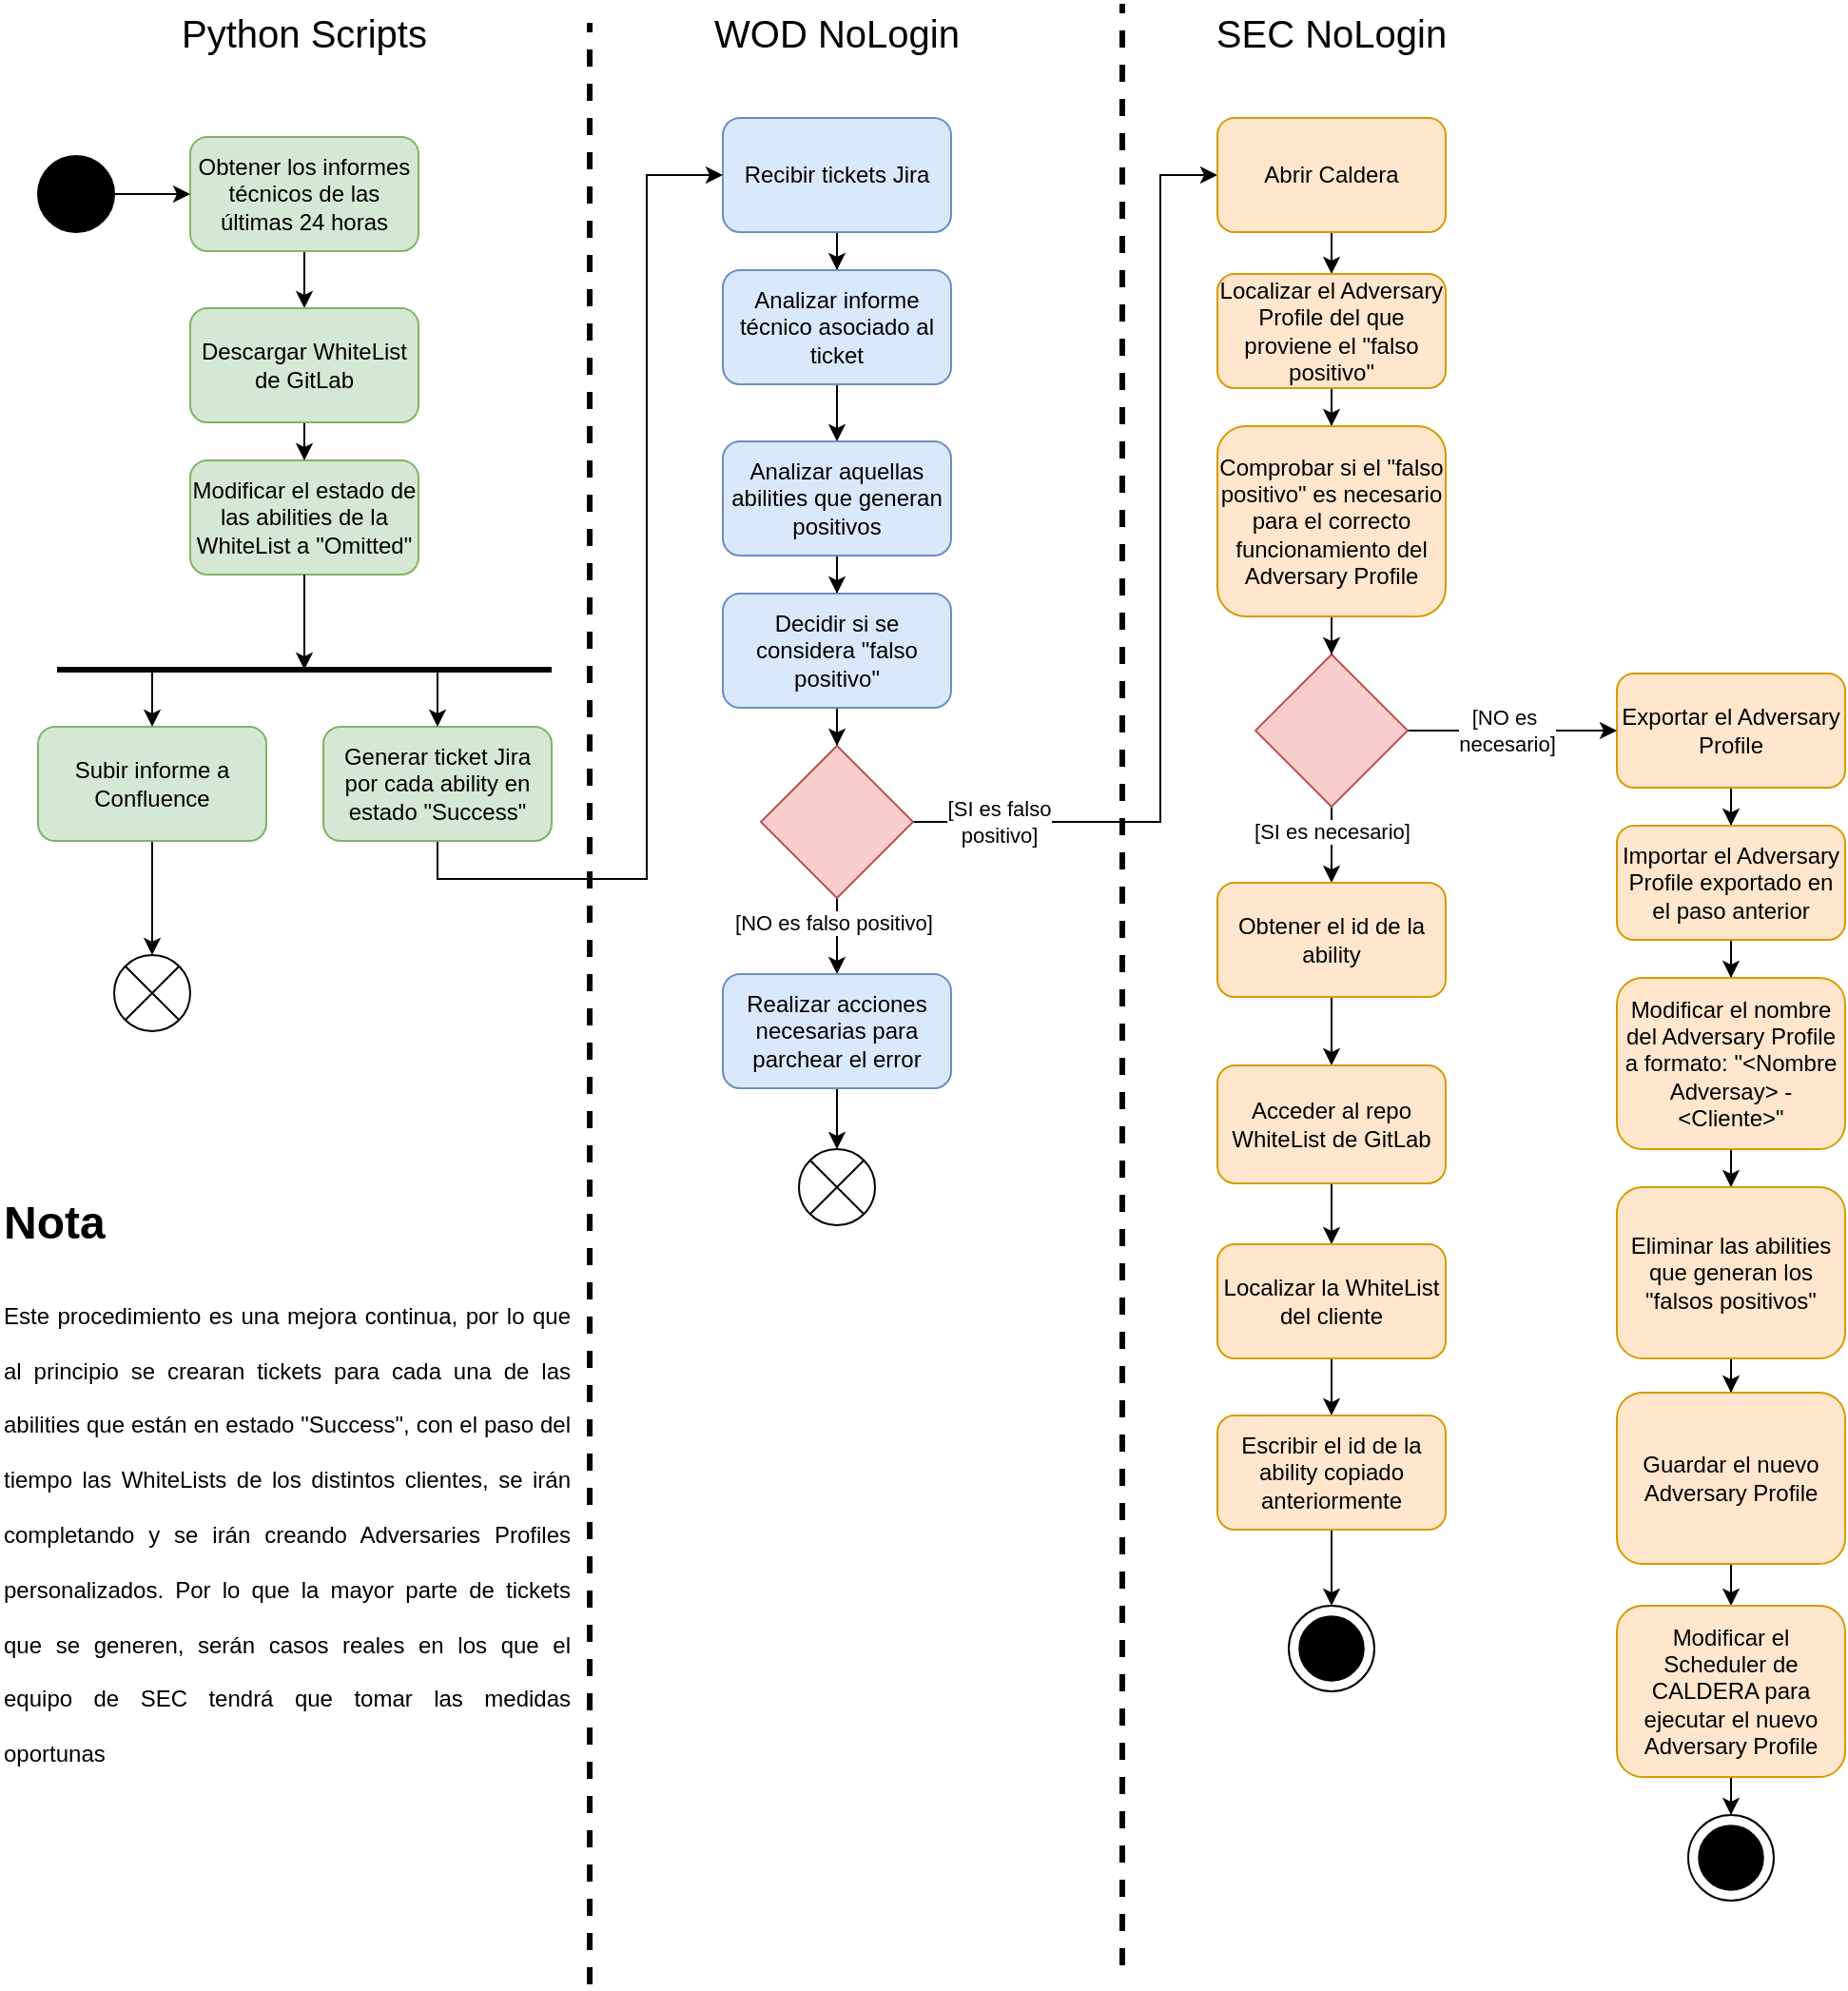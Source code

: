 <mxfile version="27.0.5">
  <diagram name="Page-1" id="jNNzntuDBZ_wFnS1heDc">
    <mxGraphModel dx="1198" dy="852" grid="1" gridSize="10" guides="1" tooltips="1" connect="1" arrows="1" fold="1" page="1" pageScale="1" pageWidth="850" pageHeight="1100" math="0" shadow="0">
      <root>
        <mxCell id="0" />
        <mxCell id="1" parent="0" />
        <mxCell id="HGHOGtWTGJ6Q5tosEZST-10" style="edgeStyle=orthogonalEdgeStyle;rounded=0;orthogonalLoop=1;jettySize=auto;html=1;entryX=0.5;entryY=0;entryDx=0;entryDy=0;" parent="1" source="fJ7udj6swN1w9Uc_hif5-3" target="fJ7udj6swN1w9Uc_hif5-10" edge="1">
          <mxGeometry relative="1" as="geometry" />
        </mxCell>
        <mxCell id="fJ7udj6swN1w9Uc_hif5-3" value="Recibir tickets Jira" style="rounded=1;whiteSpace=wrap;html=1;fillColor=#dae8fc;strokeColor=#6c8ebf;" parent="1" vertex="1">
          <mxGeometry x="380" y="80" width="120" height="60" as="geometry" />
        </mxCell>
        <mxCell id="HGHOGtWTGJ6Q5tosEZST-12" style="edgeStyle=orthogonalEdgeStyle;rounded=0;orthogonalLoop=1;jettySize=auto;html=1;" parent="1" source="fJ7udj6swN1w9Uc_hif5-4" target="fJ7udj6swN1w9Uc_hif5-11" edge="1">
          <mxGeometry relative="1" as="geometry" />
        </mxCell>
        <mxCell id="fJ7udj6swN1w9Uc_hif5-4" value="Analizar aquellas abilities que generan positivos" style="rounded=1;whiteSpace=wrap;html=1;fillColor=#dae8fc;strokeColor=#6c8ebf;" parent="1" vertex="1">
          <mxGeometry x="380" y="250" width="120" height="60" as="geometry" />
        </mxCell>
        <mxCell id="HGHOGtWTGJ6Q5tosEZST-2" style="edgeStyle=orthogonalEdgeStyle;rounded=0;orthogonalLoop=1;jettySize=auto;html=1;entryX=0.5;entryY=0;entryDx=0;entryDy=0;" parent="1" source="fJ7udj6swN1w9Uc_hif5-6" target="HGHOGtWTGJ6Q5tosEZST-44" edge="1">
          <mxGeometry relative="1" as="geometry">
            <mxPoint x="160" y="175" as="targetPoint" />
          </mxGeometry>
        </mxCell>
        <mxCell id="fJ7udj6swN1w9Uc_hif5-6" value="Obtener los informes técnicos de las últimas 24 horas" style="rounded=1;whiteSpace=wrap;html=1;fillColor=#d5e8d4;strokeColor=#82b366;" parent="1" vertex="1">
          <mxGeometry x="100" y="90" width="120" height="60" as="geometry" />
        </mxCell>
        <mxCell id="HGHOGtWTGJ6Q5tosEZST-11" style="edgeStyle=orthogonalEdgeStyle;rounded=0;orthogonalLoop=1;jettySize=auto;html=1;entryX=0.5;entryY=0;entryDx=0;entryDy=0;" parent="1" source="fJ7udj6swN1w9Uc_hif5-10" target="fJ7udj6swN1w9Uc_hif5-4" edge="1">
          <mxGeometry relative="1" as="geometry" />
        </mxCell>
        <mxCell id="fJ7udj6swN1w9Uc_hif5-10" value="Analizar informe técnico asociado al ticket" style="rounded=1;whiteSpace=wrap;html=1;fillColor=#dae8fc;strokeColor=#6c8ebf;" parent="1" vertex="1">
          <mxGeometry x="380" y="160" width="120" height="60" as="geometry" />
        </mxCell>
        <mxCell id="HGHOGtWTGJ6Q5tosEZST-13" style="edgeStyle=orthogonalEdgeStyle;rounded=0;orthogonalLoop=1;jettySize=auto;html=1;entryX=0.5;entryY=0;entryDx=0;entryDy=0;" parent="1" source="fJ7udj6swN1w9Uc_hif5-11" target="fJ7udj6swN1w9Uc_hif5-12" edge="1">
          <mxGeometry relative="1" as="geometry" />
        </mxCell>
        <mxCell id="fJ7udj6swN1w9Uc_hif5-11" value="Decidir si se considera &quot;falso positivo&quot;" style="rounded=1;whiteSpace=wrap;html=1;fillColor=#dae8fc;strokeColor=#6c8ebf;" parent="1" vertex="1">
          <mxGeometry x="380" y="330" width="120" height="60" as="geometry" />
        </mxCell>
        <mxCell id="HGHOGtWTGJ6Q5tosEZST-14" style="edgeStyle=orthogonalEdgeStyle;rounded=0;orthogonalLoop=1;jettySize=auto;html=1;entryX=0;entryY=0.5;entryDx=0;entryDy=0;" parent="1" target="fJ7udj6swN1w9Uc_hif5-13" edge="1">
          <mxGeometry relative="1" as="geometry">
            <Array as="points">
              <mxPoint x="610" y="450" />
              <mxPoint x="610" y="110" />
            </Array>
            <mxPoint x="470" y="450" as="sourcePoint" />
            <mxPoint x="630" y="112" as="targetPoint" />
          </mxGeometry>
        </mxCell>
        <mxCell id="HGHOGtWTGJ6Q5tosEZST-15" value="[SI es falso&lt;div&gt;positivo]&lt;/div&gt;" style="edgeLabel;html=1;align=center;verticalAlign=middle;resizable=0;points=[];" parent="HGHOGtWTGJ6Q5tosEZST-14" vertex="1" connectable="0">
          <mxGeometry x="-0.886" y="1" relative="1" as="geometry">
            <mxPoint x="26" y="1" as="offset" />
          </mxGeometry>
        </mxCell>
        <mxCell id="D6lY2nh8In8zGEgYXZFJ-2" value="" style="edgeStyle=orthogonalEdgeStyle;rounded=0;orthogonalLoop=1;jettySize=auto;html=1;" parent="1" source="fJ7udj6swN1w9Uc_hif5-12" target="D6lY2nh8In8zGEgYXZFJ-1" edge="1">
          <mxGeometry relative="1" as="geometry" />
        </mxCell>
        <mxCell id="D6lY2nh8In8zGEgYXZFJ-3" value="[NO es falso positivo]" style="edgeLabel;html=1;align=center;verticalAlign=middle;resizable=0;points=[];" parent="D6lY2nh8In8zGEgYXZFJ-2" vertex="1" connectable="0">
          <mxGeometry x="-0.381" y="-2" relative="1" as="geometry">
            <mxPoint as="offset" />
          </mxGeometry>
        </mxCell>
        <mxCell id="fJ7udj6swN1w9Uc_hif5-12" value="" style="rhombus;whiteSpace=wrap;html=1;fillColor=#f8cecc;strokeColor=#b85450;" parent="1" vertex="1">
          <mxGeometry x="400" y="410" width="80" height="80" as="geometry" />
        </mxCell>
        <mxCell id="HGHOGtWTGJ6Q5tosEZST-16" style="edgeStyle=orthogonalEdgeStyle;rounded=0;orthogonalLoop=1;jettySize=auto;html=1;" parent="1" source="fJ7udj6swN1w9Uc_hif5-13" target="fJ7udj6swN1w9Uc_hif5-14" edge="1">
          <mxGeometry relative="1" as="geometry" />
        </mxCell>
        <mxCell id="fJ7udj6swN1w9Uc_hif5-13" value="Abrir Caldera" style="rounded=1;whiteSpace=wrap;html=1;fillColor=#ffe6cc;strokeColor=#d79b00;" parent="1" vertex="1">
          <mxGeometry x="640" y="80" width="120" height="60" as="geometry" />
        </mxCell>
        <mxCell id="HGHOGtWTGJ6Q5tosEZST-32" value="" style="edgeStyle=orthogonalEdgeStyle;rounded=0;orthogonalLoop=1;jettySize=auto;html=1;" parent="1" source="fJ7udj6swN1w9Uc_hif5-14" target="HGHOGtWTGJ6Q5tosEZST-31" edge="1">
          <mxGeometry relative="1" as="geometry" />
        </mxCell>
        <mxCell id="fJ7udj6swN1w9Uc_hif5-14" value="Localizar el Adversary Profile del que proviene el &quot;falso positivo&quot;" style="rounded=1;whiteSpace=wrap;html=1;fillColor=#ffe6cc;strokeColor=#d79b00;" parent="1" vertex="1">
          <mxGeometry x="640" y="162" width="120" height="60" as="geometry" />
        </mxCell>
        <mxCell id="HGHOGtWTGJ6Q5tosEZST-18" style="edgeStyle=orthogonalEdgeStyle;rounded=0;orthogonalLoop=1;jettySize=auto;html=1;entryX=0.5;entryY=0;entryDx=0;entryDy=0;" parent="1" source="fJ7udj6swN1w9Uc_hif5-15" target="fJ7udj6swN1w9Uc_hif5-16" edge="1">
          <mxGeometry relative="1" as="geometry" />
        </mxCell>
        <mxCell id="fJ7udj6swN1w9Uc_hif5-15" value="Exportar el Adversary Profile" style="rounded=1;whiteSpace=wrap;html=1;fillColor=#ffe6cc;strokeColor=#d79b00;" parent="1" vertex="1">
          <mxGeometry x="850" y="372" width="120" height="60" as="geometry" />
        </mxCell>
        <mxCell id="HGHOGtWTGJ6Q5tosEZST-19" style="edgeStyle=orthogonalEdgeStyle;rounded=0;orthogonalLoop=1;jettySize=auto;html=1;" parent="1" source="fJ7udj6swN1w9Uc_hif5-16" target="fJ7udj6swN1w9Uc_hif5-17" edge="1">
          <mxGeometry relative="1" as="geometry" />
        </mxCell>
        <mxCell id="fJ7udj6swN1w9Uc_hif5-16" value="Importar el Adversary Profile exportado en el paso anterior" style="rounded=1;whiteSpace=wrap;html=1;fillColor=#ffe6cc;strokeColor=#d79b00;" parent="1" vertex="1">
          <mxGeometry x="850" y="452" width="120" height="60" as="geometry" />
        </mxCell>
        <mxCell id="HGHOGtWTGJ6Q5tosEZST-20" style="edgeStyle=orthogonalEdgeStyle;rounded=0;orthogonalLoop=1;jettySize=auto;html=1;entryX=0.5;entryY=0;entryDx=0;entryDy=0;" parent="1" source="fJ7udj6swN1w9Uc_hif5-17" target="fJ7udj6swN1w9Uc_hif5-18" edge="1">
          <mxGeometry relative="1" as="geometry" />
        </mxCell>
        <mxCell id="fJ7udj6swN1w9Uc_hif5-17" value="Modificar el nombre del Adversary Profile a formato: &quot;&amp;lt;Nombre Adversay&amp;gt; - &amp;lt;Cliente&amp;gt;&quot;" style="rounded=1;whiteSpace=wrap;html=1;fillColor=#ffe6cc;strokeColor=#d79b00;" parent="1" vertex="1">
          <mxGeometry x="850" y="532" width="120" height="90" as="geometry" />
        </mxCell>
        <mxCell id="HGHOGtWTGJ6Q5tosEZST-23" style="edgeStyle=orthogonalEdgeStyle;rounded=0;orthogonalLoop=1;jettySize=auto;html=1;entryX=0.5;entryY=0;entryDx=0;entryDy=0;" parent="1" source="fJ7udj6swN1w9Uc_hif5-18" target="HGHOGtWTGJ6Q5tosEZST-21" edge="1">
          <mxGeometry relative="1" as="geometry" />
        </mxCell>
        <mxCell id="fJ7udj6swN1w9Uc_hif5-18" value="Eliminar las abilities que generan los &quot;falsos positivos&quot;" style="rounded=1;whiteSpace=wrap;html=1;fillColor=#ffe6cc;strokeColor=#d79b00;" parent="1" vertex="1">
          <mxGeometry x="850" y="642" width="120" height="90" as="geometry" />
        </mxCell>
        <mxCell id="HGHOGtWTGJ6Q5tosEZST-8" value="" style="endArrow=classic;html=1;rounded=0;entryX=0;entryY=0.5;entryDx=0;entryDy=0;exitX=0.5;exitY=1;exitDx=0;exitDy=0;" parent="1" source="fJ7udj6swN1w9Uc_hif5-8" target="fJ7udj6swN1w9Uc_hif5-3" edge="1">
          <mxGeometry width="50" height="50" relative="1" as="geometry">
            <mxPoint x="160" y="500" as="sourcePoint" />
            <mxPoint x="160" y="480" as="targetPoint" />
            <Array as="points">
              <mxPoint x="230" y="480" />
              <mxPoint x="290" y="480" />
              <mxPoint x="340" y="480" />
              <mxPoint x="340" y="380" />
              <mxPoint x="340" y="330" />
              <mxPoint x="340" y="260" />
              <mxPoint x="340" y="110" />
            </Array>
          </mxGeometry>
        </mxCell>
        <mxCell id="HGHOGtWTGJ6Q5tosEZST-9" value="" style="endArrow=none;dashed=1;html=1;rounded=0;strokeWidth=3;" parent="1" edge="1">
          <mxGeometry width="50" height="50" relative="1" as="geometry">
            <mxPoint x="310" y="1061" as="sourcePoint" />
            <mxPoint x="310" y="30" as="targetPoint" />
          </mxGeometry>
        </mxCell>
        <mxCell id="HGHOGtWTGJ6Q5tosEZST-24" style="edgeStyle=orthogonalEdgeStyle;rounded=0;orthogonalLoop=1;jettySize=auto;html=1;entryX=0.5;entryY=0;entryDx=0;entryDy=0;" parent="1" source="HGHOGtWTGJ6Q5tosEZST-21" target="HGHOGtWTGJ6Q5tosEZST-22" edge="1">
          <mxGeometry relative="1" as="geometry">
            <mxPoint x="950" y="862" as="targetPoint" />
          </mxGeometry>
        </mxCell>
        <mxCell id="HGHOGtWTGJ6Q5tosEZST-21" value="Guardar el nuevo Adversary Profile" style="rounded=1;whiteSpace=wrap;html=1;fillColor=#ffe6cc;strokeColor=#d79b00;" parent="1" vertex="1">
          <mxGeometry x="850" y="750" width="120" height="90" as="geometry" />
        </mxCell>
        <mxCell id="HGHOGtWTGJ6Q5tosEZST-56" style="edgeStyle=orthogonalEdgeStyle;rounded=0;orthogonalLoop=1;jettySize=auto;html=1;entryX=0.5;entryY=0;entryDx=0;entryDy=0;" parent="1" source="HGHOGtWTGJ6Q5tosEZST-22" target="D6lY2nh8In8zGEgYXZFJ-18" edge="1">
          <mxGeometry relative="1" as="geometry">
            <mxPoint x="950" y="972" as="targetPoint" />
          </mxGeometry>
        </mxCell>
        <mxCell id="HGHOGtWTGJ6Q5tosEZST-22" value="Modificar el Scheduler de CALDERA para ejecutar el nuevo Adversary Profile" style="rounded=1;whiteSpace=wrap;html=1;fillColor=#ffe6cc;strokeColor=#d79b00;" parent="1" vertex="1">
          <mxGeometry x="850" y="862" width="120" height="90" as="geometry" />
        </mxCell>
        <mxCell id="HGHOGtWTGJ6Q5tosEZST-25" value="&lt;font style=&quot;font-size: 20px;&quot;&gt;Python Scripts&lt;/font&gt;" style="text;html=1;align=center;verticalAlign=middle;whiteSpace=wrap;rounded=0;" parent="1" vertex="1">
          <mxGeometry x="75" y="20" width="170" height="30" as="geometry" />
        </mxCell>
        <mxCell id="HGHOGtWTGJ6Q5tosEZST-26" value="&lt;font style=&quot;font-size: 20px;&quot;&gt;SEC NoLogin&lt;/font&gt;" style="text;html=1;align=center;verticalAlign=middle;whiteSpace=wrap;rounded=0;" parent="1" vertex="1">
          <mxGeometry x="615" y="20" width="170" height="30" as="geometry" />
        </mxCell>
        <mxCell id="HGHOGtWTGJ6Q5tosEZST-34" value="[NO es&amp;nbsp;&lt;div&gt;necesario]&lt;/div&gt;" style="edgeStyle=orthogonalEdgeStyle;rounded=0;orthogonalLoop=1;jettySize=auto;html=1;entryX=0;entryY=0.5;entryDx=0;entryDy=0;" parent="1" source="HGHOGtWTGJ6Q5tosEZST-28" target="fJ7udj6swN1w9Uc_hif5-15" edge="1">
          <mxGeometry x="-0.067" relative="1" as="geometry">
            <mxPoint as="offset" />
          </mxGeometry>
        </mxCell>
        <mxCell id="HGHOGtWTGJ6Q5tosEZST-36" style="edgeStyle=orthogonalEdgeStyle;rounded=0;orthogonalLoop=1;jettySize=auto;html=1;entryX=0.5;entryY=0;entryDx=0;entryDy=0;" parent="1" source="HGHOGtWTGJ6Q5tosEZST-28" target="HGHOGtWTGJ6Q5tosEZST-35" edge="1">
          <mxGeometry relative="1" as="geometry" />
        </mxCell>
        <mxCell id="HGHOGtWTGJ6Q5tosEZST-37" value="[SI es necesario]" style="edgeLabel;html=1;align=center;verticalAlign=middle;resizable=0;points=[];" parent="HGHOGtWTGJ6Q5tosEZST-36" vertex="1" connectable="0">
          <mxGeometry x="0.36" y="1" relative="1" as="geometry">
            <mxPoint x="-1" y="-14" as="offset" />
          </mxGeometry>
        </mxCell>
        <mxCell id="HGHOGtWTGJ6Q5tosEZST-28" value="" style="rhombus;whiteSpace=wrap;html=1;fillColor=#f8cecc;strokeColor=#b85450;" parent="1" vertex="1">
          <mxGeometry x="660" y="362" width="80" height="80" as="geometry" />
        </mxCell>
        <mxCell id="HGHOGtWTGJ6Q5tosEZST-33" value="" style="edgeStyle=orthogonalEdgeStyle;rounded=0;orthogonalLoop=1;jettySize=auto;html=1;" parent="1" source="HGHOGtWTGJ6Q5tosEZST-31" target="HGHOGtWTGJ6Q5tosEZST-28" edge="1">
          <mxGeometry relative="1" as="geometry" />
        </mxCell>
        <mxCell id="HGHOGtWTGJ6Q5tosEZST-31" value="Comprobar si el &quot;falso positivo&quot; es necesario para el correcto funcionamiento del Adversary Profile" style="rounded=1;whiteSpace=wrap;html=1;fillColor=#ffe6cc;strokeColor=#d79b00;" parent="1" vertex="1">
          <mxGeometry x="640" y="242" width="120" height="100" as="geometry" />
        </mxCell>
        <mxCell id="HGHOGtWTGJ6Q5tosEZST-39" style="edgeStyle=orthogonalEdgeStyle;rounded=0;orthogonalLoop=1;jettySize=auto;html=1;" parent="1" source="HGHOGtWTGJ6Q5tosEZST-35" target="HGHOGtWTGJ6Q5tosEZST-38" edge="1">
          <mxGeometry relative="1" as="geometry" />
        </mxCell>
        <mxCell id="HGHOGtWTGJ6Q5tosEZST-35" value="Obtener el id de la ability" style="rounded=1;whiteSpace=wrap;html=1;fillColor=#ffe6cc;strokeColor=#d79b00;" parent="1" vertex="1">
          <mxGeometry x="640" y="482" width="120" height="60" as="geometry" />
        </mxCell>
        <mxCell id="HGHOGtWTGJ6Q5tosEZST-41" value="" style="edgeStyle=orthogonalEdgeStyle;rounded=0;orthogonalLoop=1;jettySize=auto;html=1;" parent="1" source="HGHOGtWTGJ6Q5tosEZST-38" target="HGHOGtWTGJ6Q5tosEZST-40" edge="1">
          <mxGeometry relative="1" as="geometry" />
        </mxCell>
        <mxCell id="HGHOGtWTGJ6Q5tosEZST-38" value="Acceder al repo WhiteList de GitLab" style="rounded=1;whiteSpace=wrap;html=1;fillColor=#ffe6cc;strokeColor=#d79b00;" parent="1" vertex="1">
          <mxGeometry x="640" y="578" width="120" height="62" as="geometry" />
        </mxCell>
        <mxCell id="HGHOGtWTGJ6Q5tosEZST-43" value="" style="edgeStyle=orthogonalEdgeStyle;rounded=0;orthogonalLoop=1;jettySize=auto;html=1;" parent="1" source="HGHOGtWTGJ6Q5tosEZST-40" target="HGHOGtWTGJ6Q5tosEZST-42" edge="1">
          <mxGeometry relative="1" as="geometry" />
        </mxCell>
        <mxCell id="HGHOGtWTGJ6Q5tosEZST-40" value="Localizar la WhiteList del cliente" style="rounded=1;whiteSpace=wrap;html=1;fillColor=#ffe6cc;strokeColor=#d79b00;" parent="1" vertex="1">
          <mxGeometry x="640" y="672" width="120" height="60" as="geometry" />
        </mxCell>
        <mxCell id="HGHOGtWTGJ6Q5tosEZST-57" style="edgeStyle=orthogonalEdgeStyle;rounded=0;orthogonalLoop=1;jettySize=auto;html=1;entryX=0.5;entryY=0;entryDx=0;entryDy=0;" parent="1" source="HGHOGtWTGJ6Q5tosEZST-42" target="HGHOGtWTGJ6Q5tosEZST-50" edge="1">
          <mxGeometry relative="1" as="geometry">
            <mxPoint x="700" y="972" as="targetPoint" />
          </mxGeometry>
        </mxCell>
        <mxCell id="HGHOGtWTGJ6Q5tosEZST-42" value="Escribir el id de la ability copiado anteriormente" style="rounded=1;whiteSpace=wrap;html=1;fillColor=#ffe6cc;strokeColor=#d79b00;" parent="1" vertex="1">
          <mxGeometry x="640" y="762" width="120" height="60" as="geometry" />
        </mxCell>
        <mxCell id="HGHOGtWTGJ6Q5tosEZST-47" value="" style="edgeStyle=orthogonalEdgeStyle;rounded=0;orthogonalLoop=1;jettySize=auto;html=1;" parent="1" source="HGHOGtWTGJ6Q5tosEZST-44" target="HGHOGtWTGJ6Q5tosEZST-46" edge="1">
          <mxGeometry relative="1" as="geometry" />
        </mxCell>
        <mxCell id="HGHOGtWTGJ6Q5tosEZST-44" value="Descargar WhiteList de GitLab" style="rounded=1;whiteSpace=wrap;html=1;fillColor=#d5e8d4;strokeColor=#82b366;" parent="1" vertex="1">
          <mxGeometry x="100" y="180" width="120" height="60" as="geometry" />
        </mxCell>
        <mxCell id="HGHOGtWTGJ6Q5tosEZST-46" value="Modificar el estado de las abilities de la WhiteList a &quot;Omitted&quot;" style="rounded=1;whiteSpace=wrap;html=1;fillColor=#d5e8d4;strokeColor=#82b366;" parent="1" vertex="1">
          <mxGeometry x="100" y="260" width="120" height="60" as="geometry" />
        </mxCell>
        <mxCell id="HGHOGtWTGJ6Q5tosEZST-49" value="" style="endArrow=classic;html=1;rounded=0;exitX=0.5;exitY=1;exitDx=0;exitDy=0;" parent="1" source="HGHOGtWTGJ6Q5tosEZST-46" edge="1">
          <mxGeometry width="50" height="50" relative="1" as="geometry">
            <mxPoint x="170" y="610" as="sourcePoint" />
            <mxPoint x="160" y="370" as="targetPoint" />
          </mxGeometry>
        </mxCell>
        <mxCell id="HGHOGtWTGJ6Q5tosEZST-52" value="" style="group" parent="1" vertex="1" connectable="0">
          <mxGeometry x="677.5" y="862" width="45" height="45" as="geometry" />
        </mxCell>
        <mxCell id="HGHOGtWTGJ6Q5tosEZST-50" value="" style="ellipse;whiteSpace=wrap;html=1;aspect=fixed;" parent="HGHOGtWTGJ6Q5tosEZST-52" vertex="1">
          <mxGeometry width="45" height="45" as="geometry" />
        </mxCell>
        <mxCell id="HGHOGtWTGJ6Q5tosEZST-51" value="" style="ellipse;whiteSpace=wrap;html=1;aspect=fixed;fillColor=#000000;" parent="HGHOGtWTGJ6Q5tosEZST-52" vertex="1">
          <mxGeometry x="5.625" y="5.625" width="33.75" height="33.75" as="geometry" />
        </mxCell>
        <mxCell id="D6lY2nh8In8zGEgYXZFJ-14" value="" style="edgeStyle=orthogonalEdgeStyle;rounded=0;orthogonalLoop=1;jettySize=auto;html=1;" parent="1" source="D6lY2nh8In8zGEgYXZFJ-1" target="D6lY2nh8In8zGEgYXZFJ-11" edge="1">
          <mxGeometry relative="1" as="geometry" />
        </mxCell>
        <mxCell id="D6lY2nh8In8zGEgYXZFJ-1" value="Realizar acciones necesarias para parchear el error" style="rounded=1;whiteSpace=wrap;html=1;fillColor=#dae8fc;strokeColor=#6c8ebf;" parent="1" vertex="1">
          <mxGeometry x="380" y="530" width="120" height="60" as="geometry" />
        </mxCell>
        <mxCell id="HGHOGtWTGJ6Q5tosEZST-7" style="edgeStyle=orthogonalEdgeStyle;rounded=0;orthogonalLoop=1;jettySize=auto;html=1;exitX=0.5;exitY=1;exitDx=0;exitDy=0;entryX=0.5;entryY=0;entryDx=0;entryDy=0;" parent="1" source="fJ7udj6swN1w9Uc_hif5-7" target="D6lY2nh8In8zGEgYXZFJ-5" edge="1">
          <mxGeometry relative="1" as="geometry">
            <mxPoint x="80" y="500" as="targetPoint" />
          </mxGeometry>
        </mxCell>
        <mxCell id="fJ7udj6swN1w9Uc_hif5-7" value="Subir informe a Confluence" style="rounded=1;whiteSpace=wrap;html=1;fillColor=#d5e8d4;strokeColor=#82b366;" parent="1" vertex="1">
          <mxGeometry x="20" y="400" width="120" height="60" as="geometry" />
        </mxCell>
        <mxCell id="fJ7udj6swN1w9Uc_hif5-8" value="Generar ticket Jira por cada ability en estado &quot;Success&quot;" style="rounded=1;whiteSpace=wrap;html=1;fillColor=#d5e8d4;strokeColor=#82b366;" parent="1" vertex="1">
          <mxGeometry x="170" y="400" width="120" height="60" as="geometry" />
        </mxCell>
        <mxCell id="HGHOGtWTGJ6Q5tosEZST-1" value="" style="endArrow=none;html=1;rounded=0;strokeWidth=3;" parent="1" edge="1">
          <mxGeometry width="50" height="50" relative="1" as="geometry">
            <mxPoint x="30" y="370" as="sourcePoint" />
            <mxPoint x="290" y="370" as="targetPoint" />
          </mxGeometry>
        </mxCell>
        <mxCell id="HGHOGtWTGJ6Q5tosEZST-3" value="" style="endArrow=classic;html=1;rounded=0;entryX=0.5;entryY=0;entryDx=0;entryDy=0;" parent="1" target="fJ7udj6swN1w9Uc_hif5-8" edge="1">
          <mxGeometry width="50" height="50" relative="1" as="geometry">
            <mxPoint x="230" y="370" as="sourcePoint" />
            <mxPoint x="310" y="550" as="targetPoint" />
          </mxGeometry>
        </mxCell>
        <mxCell id="HGHOGtWTGJ6Q5tosEZST-4" value="" style="endArrow=classic;html=1;rounded=0;entryX=0.5;entryY=0;entryDx=0;entryDy=0;" parent="1" target="fJ7udj6swN1w9Uc_hif5-7" edge="1">
          <mxGeometry width="50" height="50" relative="1" as="geometry">
            <mxPoint x="80" y="370" as="sourcePoint" />
            <mxPoint x="210" y="410" as="targetPoint" />
          </mxGeometry>
        </mxCell>
        <mxCell id="D6lY2nh8In8zGEgYXZFJ-9" value="" style="group" parent="1" vertex="1" connectable="0">
          <mxGeometry x="60" y="520" width="40" height="40" as="geometry" />
        </mxCell>
        <mxCell id="D6lY2nh8In8zGEgYXZFJ-5" value="" style="ellipse;whiteSpace=wrap;html=1;aspect=fixed;" parent="D6lY2nh8In8zGEgYXZFJ-9" vertex="1">
          <mxGeometry width="40" height="40" as="geometry" />
        </mxCell>
        <mxCell id="D6lY2nh8In8zGEgYXZFJ-6" value="" style="endArrow=none;html=1;rounded=0;entryX=1;entryY=0;entryDx=0;entryDy=0;exitX=0;exitY=1;exitDx=0;exitDy=0;" parent="D6lY2nh8In8zGEgYXZFJ-9" source="D6lY2nh8In8zGEgYXZFJ-5" target="D6lY2nh8In8zGEgYXZFJ-5" edge="1">
          <mxGeometry width="50" height="50" relative="1" as="geometry">
            <mxPoint x="-20" y="120" as="sourcePoint" />
            <mxPoint x="30" y="70" as="targetPoint" />
          </mxGeometry>
        </mxCell>
        <mxCell id="D6lY2nh8In8zGEgYXZFJ-7" value="" style="endArrow=none;html=1;rounded=0;entryX=0;entryY=0;entryDx=0;entryDy=0;exitX=1;exitY=1;exitDx=0;exitDy=0;" parent="D6lY2nh8In8zGEgYXZFJ-9" source="D6lY2nh8In8zGEgYXZFJ-5" target="D6lY2nh8In8zGEgYXZFJ-5" edge="1">
          <mxGeometry width="50" height="50" relative="1" as="geometry">
            <mxPoint x="30" y="240" as="sourcePoint" />
            <mxPoint x="80" y="190" as="targetPoint" />
          </mxGeometry>
        </mxCell>
        <mxCell id="D6lY2nh8In8zGEgYXZFJ-10" value="" style="group" parent="1" vertex="1" connectable="0">
          <mxGeometry x="420" y="622" width="40" height="40" as="geometry" />
        </mxCell>
        <mxCell id="D6lY2nh8In8zGEgYXZFJ-11" value="" style="ellipse;whiteSpace=wrap;html=1;aspect=fixed;" parent="D6lY2nh8In8zGEgYXZFJ-10" vertex="1">
          <mxGeometry width="40" height="40" as="geometry" />
        </mxCell>
        <mxCell id="D6lY2nh8In8zGEgYXZFJ-12" value="" style="endArrow=none;html=1;rounded=0;entryX=1;entryY=0;entryDx=0;entryDy=0;exitX=0;exitY=1;exitDx=0;exitDy=0;" parent="D6lY2nh8In8zGEgYXZFJ-10" source="D6lY2nh8In8zGEgYXZFJ-11" target="D6lY2nh8In8zGEgYXZFJ-11" edge="1">
          <mxGeometry width="50" height="50" relative="1" as="geometry">
            <mxPoint x="-20" y="120" as="sourcePoint" />
            <mxPoint x="30" y="70" as="targetPoint" />
          </mxGeometry>
        </mxCell>
        <mxCell id="D6lY2nh8In8zGEgYXZFJ-13" value="" style="endArrow=none;html=1;rounded=0;entryX=0;entryY=0;entryDx=0;entryDy=0;exitX=1;exitY=1;exitDx=0;exitDy=0;" parent="D6lY2nh8In8zGEgYXZFJ-10" source="D6lY2nh8In8zGEgYXZFJ-11" target="D6lY2nh8In8zGEgYXZFJ-11" edge="1">
          <mxGeometry width="50" height="50" relative="1" as="geometry">
            <mxPoint x="30" y="240" as="sourcePoint" />
            <mxPoint x="80" y="190" as="targetPoint" />
          </mxGeometry>
        </mxCell>
        <mxCell id="D6lY2nh8In8zGEgYXZFJ-15" value="&lt;h1 style=&quot;margin-top: 0px;&quot;&gt;Nota&lt;/h1&gt;&lt;h1 style=&quot;text-align: justify; margin-top: 0px;&quot;&gt;&lt;span style=&quot;font-size: 12px; font-weight: 400;&quot;&gt;Este procedimiento es una mejora continua, por lo que al principio se crearan tickets para cada una de las abilities que están en estado &quot;Success&quot;, con el paso del tiempo las WhiteLists de los distintos clientes, se irán completando y se irán creando Adversaries Profiles personalizados. Por lo que la mayor parte de tickets que se generen, serán casos reales en los que el equipo de SEC tendrá que tomar las medidas oportunas&lt;/span&gt;&lt;/h1&gt;" style="text;html=1;whiteSpace=wrap;overflow=hidden;rounded=0;" parent="1" vertex="1">
          <mxGeometry y="640" width="300" height="310" as="geometry" />
        </mxCell>
        <mxCell id="D6lY2nh8In8zGEgYXZFJ-17" value="" style="group" parent="1" vertex="1" connectable="0">
          <mxGeometry x="887.5" y="972" width="45" height="45" as="geometry" />
        </mxCell>
        <mxCell id="D6lY2nh8In8zGEgYXZFJ-18" value="" style="ellipse;whiteSpace=wrap;html=1;aspect=fixed;" parent="D6lY2nh8In8zGEgYXZFJ-17" vertex="1">
          <mxGeometry width="45" height="45" as="geometry" />
        </mxCell>
        <mxCell id="D6lY2nh8In8zGEgYXZFJ-19" value="" style="ellipse;whiteSpace=wrap;html=1;aspect=fixed;fillColor=#000000;" parent="D6lY2nh8In8zGEgYXZFJ-17" vertex="1">
          <mxGeometry x="5.625" y="5.625" width="33.75" height="33.75" as="geometry" />
        </mxCell>
        <mxCell id="i_HGnIvlWjASdGTl5KXM-2" style="edgeStyle=orthogonalEdgeStyle;rounded=0;orthogonalLoop=1;jettySize=auto;html=1;entryX=0;entryY=0.5;entryDx=0;entryDy=0;" parent="1" source="i_HGnIvlWjASdGTl5KXM-1" target="fJ7udj6swN1w9Uc_hif5-6" edge="1">
          <mxGeometry relative="1" as="geometry" />
        </mxCell>
        <mxCell id="i_HGnIvlWjASdGTl5KXM-1" value="" style="ellipse;whiteSpace=wrap;html=1;aspect=fixed;fillColor=#000000;" parent="1" vertex="1">
          <mxGeometry x="20" y="100" width="40" height="40" as="geometry" />
        </mxCell>
        <mxCell id="IxGetkVKzl7HLl_HVIDo-1" value="" style="endArrow=none;dashed=1;html=1;rounded=0;strokeWidth=3;" parent="1" edge="1">
          <mxGeometry width="50" height="50" relative="1" as="geometry">
            <mxPoint x="590" y="1051" as="sourcePoint" />
            <mxPoint x="590" y="20" as="targetPoint" />
          </mxGeometry>
        </mxCell>
        <mxCell id="IxGetkVKzl7HLl_HVIDo-2" value="&lt;font style=&quot;font-size: 20px;&quot;&gt;WOD NoLogin&lt;/font&gt;" style="text;html=1;align=center;verticalAlign=middle;whiteSpace=wrap;rounded=0;" parent="1" vertex="1">
          <mxGeometry x="355" y="20" width="170" height="30" as="geometry" />
        </mxCell>
      </root>
    </mxGraphModel>
  </diagram>
</mxfile>

